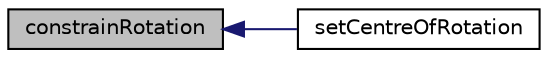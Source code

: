 digraph "constrainRotation"
{
  bgcolor="transparent";
  edge [fontname="Helvetica",fontsize="10",labelfontname="Helvetica",labelfontsize="10"];
  node [fontname="Helvetica",fontsize="10",shape=record];
  rankdir="LR";
  Node326 [label="constrainRotation",height=0.2,width=0.4,color="black", fillcolor="grey75", style="filled", fontcolor="black"];
  Node326 -> Node327 [dir="back",color="midnightblue",fontsize="10",style="solid",fontname="Helvetica"];
  Node327 [label="setCentreOfRotation",height=0.2,width=0.4,color="black",URL="$a30773.html#a6cb2ea83557f15bc4843e89d6c807e2a",tooltip="Set the centre of rotation if not the centre of mass. "];
}

